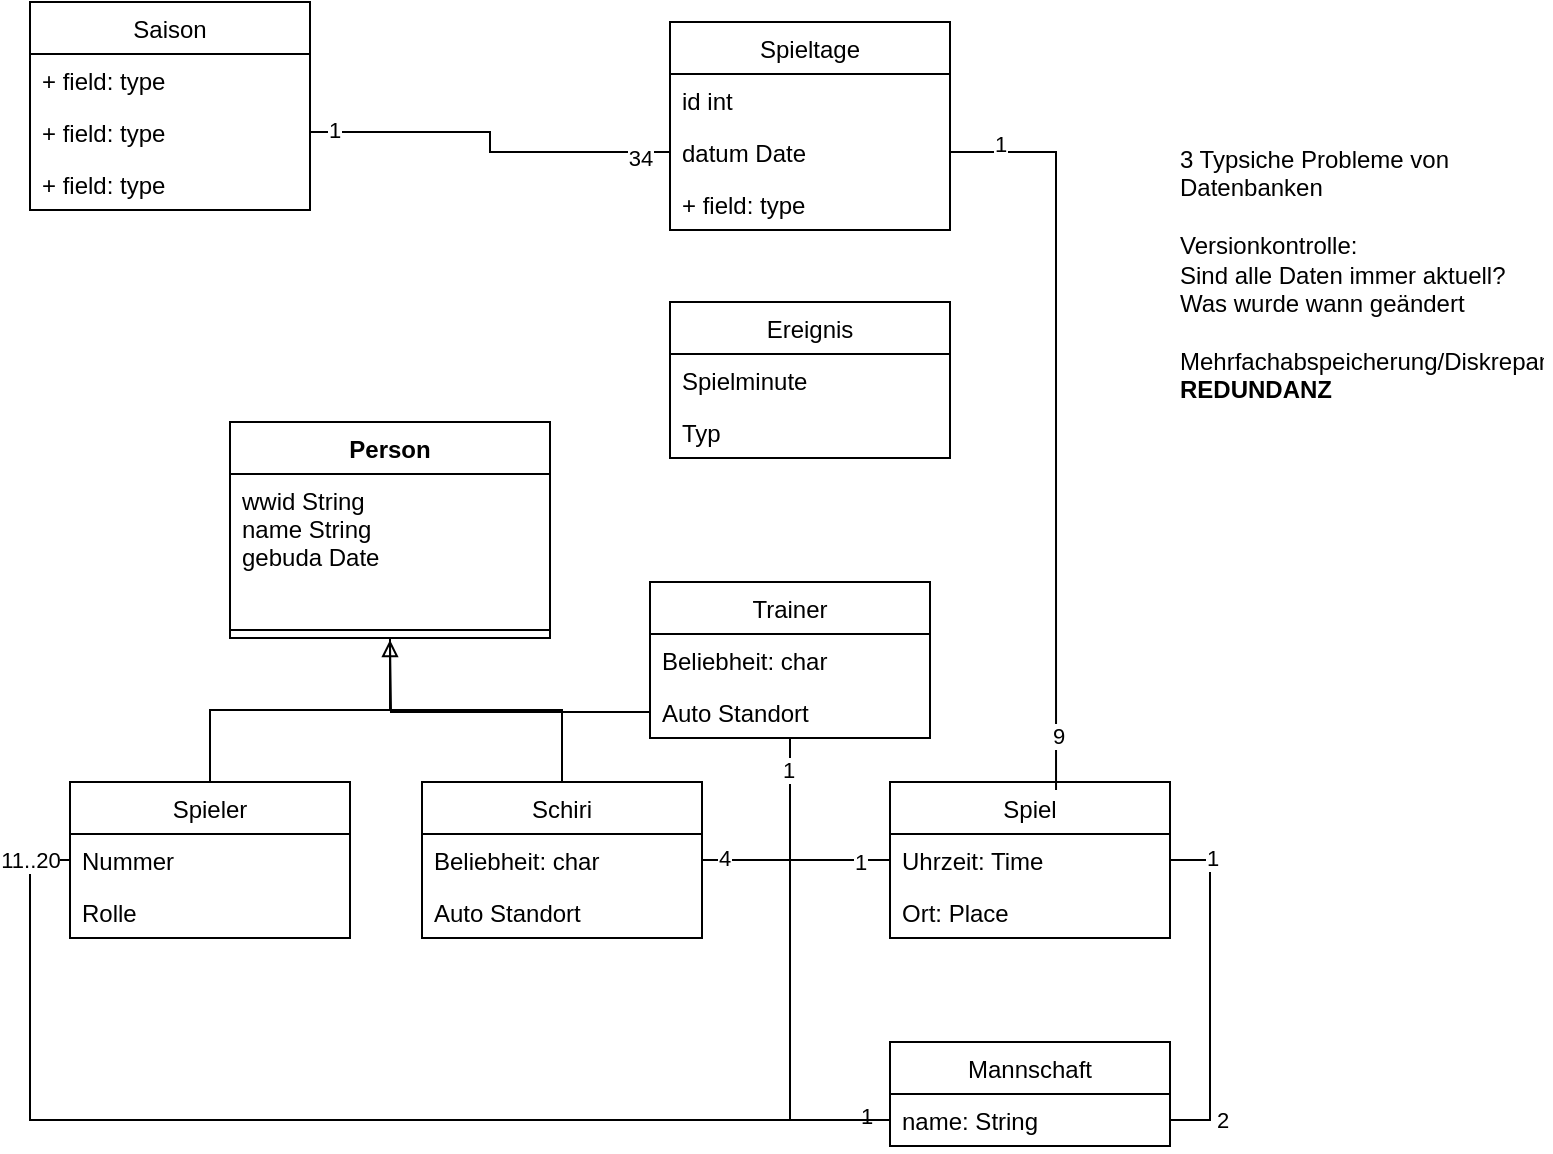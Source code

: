 <mxfile version="20.0.3" type="github">
  <diagram id="4rheyOznAyS8LiGPESLI" name="Page-1">
    <mxGraphModel dx="782" dy="764" grid="1" gridSize="10" guides="1" tooltips="1" connect="1" arrows="1" fold="1" page="1" pageScale="1" pageWidth="827" pageHeight="1169" math="0" shadow="0">
      <root>
        <mxCell id="0" />
        <mxCell id="1" parent="0" />
        <mxCell id="ZvnZ3r_ltjKPsAShnKx8-1" value="Person" style="swimlane;fontStyle=1;align=center;verticalAlign=top;childLayout=stackLayout;horizontal=1;startSize=26;horizontalStack=0;resizeParent=1;resizeParentMax=0;resizeLast=0;collapsible=1;marginBottom=0;" vertex="1" parent="1">
          <mxGeometry x="170" y="270" width="160" height="108" as="geometry" />
        </mxCell>
        <mxCell id="ZvnZ3r_ltjKPsAShnKx8-2" value="wwid String &#xa;name String &#xa;gebuda Date &#xa;" style="text;strokeColor=none;fillColor=none;align=left;verticalAlign=top;spacingLeft=4;spacingRight=4;overflow=hidden;rotatable=0;points=[[0,0.5],[1,0.5]];portConstraint=eastwest;" vertex="1" parent="ZvnZ3r_ltjKPsAShnKx8-1">
          <mxGeometry y="26" width="160" height="74" as="geometry" />
        </mxCell>
        <mxCell id="ZvnZ3r_ltjKPsAShnKx8-3" value="" style="line;strokeWidth=1;fillColor=none;align=left;verticalAlign=middle;spacingTop=-1;spacingLeft=3;spacingRight=3;rotatable=0;labelPosition=right;points=[];portConstraint=eastwest;" vertex="1" parent="ZvnZ3r_ltjKPsAShnKx8-1">
          <mxGeometry y="100" width="160" height="8" as="geometry" />
        </mxCell>
        <mxCell id="ZvnZ3r_ltjKPsAShnKx8-5" value="Saison" style="swimlane;fontStyle=0;childLayout=stackLayout;horizontal=1;startSize=26;fillColor=none;horizontalStack=0;resizeParent=1;resizeParentMax=0;resizeLast=0;collapsible=1;marginBottom=0;" vertex="1" parent="1">
          <mxGeometry x="70" y="60" width="140" height="104" as="geometry" />
        </mxCell>
        <mxCell id="ZvnZ3r_ltjKPsAShnKx8-6" value="+ field: type" style="text;strokeColor=none;fillColor=none;align=left;verticalAlign=top;spacingLeft=4;spacingRight=4;overflow=hidden;rotatable=0;points=[[0,0.5],[1,0.5]];portConstraint=eastwest;" vertex="1" parent="ZvnZ3r_ltjKPsAShnKx8-5">
          <mxGeometry y="26" width="140" height="26" as="geometry" />
        </mxCell>
        <mxCell id="ZvnZ3r_ltjKPsAShnKx8-7" value="+ field: type" style="text;strokeColor=none;fillColor=none;align=left;verticalAlign=top;spacingLeft=4;spacingRight=4;overflow=hidden;rotatable=0;points=[[0,0.5],[1,0.5]];portConstraint=eastwest;" vertex="1" parent="ZvnZ3r_ltjKPsAShnKx8-5">
          <mxGeometry y="52" width="140" height="26" as="geometry" />
        </mxCell>
        <mxCell id="ZvnZ3r_ltjKPsAShnKx8-8" value="+ field: type" style="text;strokeColor=none;fillColor=none;align=left;verticalAlign=top;spacingLeft=4;spacingRight=4;overflow=hidden;rotatable=0;points=[[0,0.5],[1,0.5]];portConstraint=eastwest;" vertex="1" parent="ZvnZ3r_ltjKPsAShnKx8-5">
          <mxGeometry y="78" width="140" height="26" as="geometry" />
        </mxCell>
        <mxCell id="ZvnZ3r_ltjKPsAShnKx8-9" value="Spieltage" style="swimlane;fontStyle=0;childLayout=stackLayout;horizontal=1;startSize=26;fillColor=none;horizontalStack=0;resizeParent=1;resizeParentMax=0;resizeLast=0;collapsible=1;marginBottom=0;" vertex="1" parent="1">
          <mxGeometry x="390" y="70" width="140" height="104" as="geometry" />
        </mxCell>
        <mxCell id="ZvnZ3r_ltjKPsAShnKx8-10" value="id int  &#xa;" style="text;strokeColor=none;fillColor=none;align=left;verticalAlign=top;spacingLeft=4;spacingRight=4;overflow=hidden;rotatable=0;points=[[0,0.5],[1,0.5]];portConstraint=eastwest;" vertex="1" parent="ZvnZ3r_ltjKPsAShnKx8-9">
          <mxGeometry y="26" width="140" height="26" as="geometry" />
        </mxCell>
        <mxCell id="ZvnZ3r_ltjKPsAShnKx8-12" value="datum Date" style="text;strokeColor=none;fillColor=none;align=left;verticalAlign=top;spacingLeft=4;spacingRight=4;overflow=hidden;rotatable=0;points=[[0,0.5],[1,0.5]];portConstraint=eastwest;" vertex="1" parent="ZvnZ3r_ltjKPsAShnKx8-9">
          <mxGeometry y="52" width="140" height="26" as="geometry" />
        </mxCell>
        <mxCell id="ZvnZ3r_ltjKPsAShnKx8-11" value="+ field: type" style="text;strokeColor=none;fillColor=none;align=left;verticalAlign=top;spacingLeft=4;spacingRight=4;overflow=hidden;rotatable=0;points=[[0,0.5],[1,0.5]];portConstraint=eastwest;" vertex="1" parent="ZvnZ3r_ltjKPsAShnKx8-9">
          <mxGeometry y="78" width="140" height="26" as="geometry" />
        </mxCell>
        <mxCell id="ZvnZ3r_ltjKPsAShnKx8-45" style="edgeStyle=orthogonalEdgeStyle;rounded=0;orthogonalLoop=1;jettySize=auto;html=1;exitX=0;exitY=0.5;exitDx=0;exitDy=0;entryX=1;entryY=0.5;entryDx=0;entryDy=0;endArrow=none;endFill=0;" edge="1" parent="1" source="ZvnZ3r_ltjKPsAShnKx8-13" target="ZvnZ3r_ltjKPsAShnKx8-30">
          <mxGeometry relative="1" as="geometry" />
        </mxCell>
        <mxCell id="ZvnZ3r_ltjKPsAShnKx8-47" value="1" style="edgeLabel;html=1;align=center;verticalAlign=middle;resizable=0;points=[];" vertex="1" connectable="0" parent="ZvnZ3r_ltjKPsAShnKx8-45">
          <mxGeometry x="-0.681" y="1" relative="1" as="geometry">
            <mxPoint as="offset" />
          </mxGeometry>
        </mxCell>
        <mxCell id="ZvnZ3r_ltjKPsAShnKx8-48" value="4" style="edgeLabel;html=1;align=center;verticalAlign=middle;resizable=0;points=[];" vertex="1" connectable="0" parent="ZvnZ3r_ltjKPsAShnKx8-45">
          <mxGeometry x="0.766" y="-1" relative="1" as="geometry">
            <mxPoint as="offset" />
          </mxGeometry>
        </mxCell>
        <mxCell id="ZvnZ3r_ltjKPsAShnKx8-13" value="Spiel" style="swimlane;fontStyle=0;childLayout=stackLayout;horizontal=1;startSize=26;fillColor=none;horizontalStack=0;resizeParent=1;resizeParentMax=0;resizeLast=0;collapsible=1;marginBottom=0;" vertex="1" parent="1">
          <mxGeometry x="500" y="450" width="140" height="78" as="geometry" />
        </mxCell>
        <mxCell id="ZvnZ3r_ltjKPsAShnKx8-14" value="Uhrzeit: Time" style="text;strokeColor=none;fillColor=none;align=left;verticalAlign=top;spacingLeft=4;spacingRight=4;overflow=hidden;rotatable=0;points=[[0,0.5],[1,0.5]];portConstraint=eastwest;" vertex="1" parent="ZvnZ3r_ltjKPsAShnKx8-13">
          <mxGeometry y="26" width="140" height="26" as="geometry" />
        </mxCell>
        <mxCell id="ZvnZ3r_ltjKPsAShnKx8-22" value="Ort: Place" style="text;strokeColor=none;fillColor=none;align=left;verticalAlign=top;spacingLeft=4;spacingRight=4;overflow=hidden;rotatable=0;points=[[0,0.5],[1,0.5]];portConstraint=eastwest;" vertex="1" parent="ZvnZ3r_ltjKPsAShnKx8-13">
          <mxGeometry y="52" width="140" height="26" as="geometry" />
        </mxCell>
        <mxCell id="ZvnZ3r_ltjKPsAShnKx8-18" value="Mannschaft" style="swimlane;fontStyle=0;childLayout=stackLayout;horizontal=1;startSize=26;fillColor=none;horizontalStack=0;resizeParent=1;resizeParentMax=0;resizeLast=0;collapsible=1;marginBottom=0;" vertex="1" parent="1">
          <mxGeometry x="500" y="580" width="140" height="52" as="geometry" />
        </mxCell>
        <mxCell id="ZvnZ3r_ltjKPsAShnKx8-21" value="name: String" style="text;strokeColor=none;fillColor=none;align=left;verticalAlign=top;spacingLeft=4;spacingRight=4;overflow=hidden;rotatable=0;points=[[0,0.5],[1,0.5]];portConstraint=eastwest;" vertex="1" parent="ZvnZ3r_ltjKPsAShnKx8-18">
          <mxGeometry y="26" width="140" height="26" as="geometry" />
        </mxCell>
        <mxCell id="ZvnZ3r_ltjKPsAShnKx8-43" style="edgeStyle=orthogonalEdgeStyle;rounded=0;orthogonalLoop=1;jettySize=auto;html=1;exitX=0.5;exitY=0;exitDx=0;exitDy=0;entryX=0.5;entryY=1;entryDx=0;entryDy=0;entryPerimeter=0;endArrow=none;endFill=0;" edge="1" parent="1" source="ZvnZ3r_ltjKPsAShnKx8-25" target="ZvnZ3r_ltjKPsAShnKx8-3">
          <mxGeometry relative="1" as="geometry" />
        </mxCell>
        <mxCell id="ZvnZ3r_ltjKPsAShnKx8-25" value="Spieler" style="swimlane;fontStyle=0;childLayout=stackLayout;horizontal=1;startSize=26;fillColor=none;horizontalStack=0;resizeParent=1;resizeParentMax=0;resizeLast=0;collapsible=1;marginBottom=0;" vertex="1" parent="1">
          <mxGeometry x="90" y="450" width="140" height="78" as="geometry" />
        </mxCell>
        <mxCell id="ZvnZ3r_ltjKPsAShnKx8-26" value="Nummer" style="text;strokeColor=none;fillColor=none;align=left;verticalAlign=top;spacingLeft=4;spacingRight=4;overflow=hidden;rotatable=0;points=[[0,0.5],[1,0.5]];portConstraint=eastwest;" vertex="1" parent="ZvnZ3r_ltjKPsAShnKx8-25">
          <mxGeometry y="26" width="140" height="26" as="geometry" />
        </mxCell>
        <mxCell id="ZvnZ3r_ltjKPsAShnKx8-37" value="Rolle" style="text;strokeColor=none;fillColor=none;align=left;verticalAlign=top;spacingLeft=4;spacingRight=4;overflow=hidden;rotatable=0;points=[[0,0.5],[1,0.5]];portConstraint=eastwest;" vertex="1" parent="ZvnZ3r_ltjKPsAShnKx8-25">
          <mxGeometry y="52" width="140" height="26" as="geometry" />
        </mxCell>
        <mxCell id="ZvnZ3r_ltjKPsAShnKx8-44" style="edgeStyle=orthogonalEdgeStyle;rounded=0;orthogonalLoop=1;jettySize=auto;html=1;exitX=0.5;exitY=0;exitDx=0;exitDy=0;entryX=0.5;entryY=1.125;entryDx=0;entryDy=0;entryPerimeter=0;endArrow=block;endFill=0;" edge="1" parent="1" source="ZvnZ3r_ltjKPsAShnKx8-29" target="ZvnZ3r_ltjKPsAShnKx8-3">
          <mxGeometry relative="1" as="geometry" />
        </mxCell>
        <mxCell id="ZvnZ3r_ltjKPsAShnKx8-29" value="Schiri" style="swimlane;fontStyle=0;childLayout=stackLayout;horizontal=1;startSize=26;fillColor=none;horizontalStack=0;resizeParent=1;resizeParentMax=0;resizeLast=0;collapsible=1;marginBottom=0;" vertex="1" parent="1">
          <mxGeometry x="266" y="450" width="140" height="78" as="geometry" />
        </mxCell>
        <mxCell id="ZvnZ3r_ltjKPsAShnKx8-30" value="Beliebheit: char&#xa;" style="text;strokeColor=none;fillColor=none;align=left;verticalAlign=top;spacingLeft=4;spacingRight=4;overflow=hidden;rotatable=0;points=[[0,0.5],[1,0.5]];portConstraint=eastwest;" vertex="1" parent="ZvnZ3r_ltjKPsAShnKx8-29">
          <mxGeometry y="26" width="140" height="26" as="geometry" />
        </mxCell>
        <mxCell id="ZvnZ3r_ltjKPsAShnKx8-38" value="Auto Standort" style="text;strokeColor=none;fillColor=none;align=left;verticalAlign=top;spacingLeft=4;spacingRight=4;overflow=hidden;rotatable=0;points=[[0,0.5],[1,0.5]];portConstraint=eastwest;" vertex="1" parent="ZvnZ3r_ltjKPsAShnKx8-29">
          <mxGeometry y="52" width="140" height="26" as="geometry" />
        </mxCell>
        <mxCell id="ZvnZ3r_ltjKPsAShnKx8-40" style="edgeStyle=orthogonalEdgeStyle;rounded=0;orthogonalLoop=1;jettySize=auto;html=1;exitX=0;exitY=0.5;exitDx=0;exitDy=0;entryX=0;entryY=0.5;entryDx=0;entryDy=0;endArrow=none;endFill=0;" edge="1" parent="1" source="ZvnZ3r_ltjKPsAShnKx8-21" target="ZvnZ3r_ltjKPsAShnKx8-26">
          <mxGeometry relative="1" as="geometry" />
        </mxCell>
        <mxCell id="ZvnZ3r_ltjKPsAShnKx8-41" value="11..20" style="edgeLabel;html=1;align=center;verticalAlign=middle;resizable=0;points=[];" vertex="1" connectable="0" parent="ZvnZ3r_ltjKPsAShnKx8-40">
          <mxGeometry x="0.931" relative="1" as="geometry">
            <mxPoint as="offset" />
          </mxGeometry>
        </mxCell>
        <mxCell id="ZvnZ3r_ltjKPsAShnKx8-42" value="1" style="edgeLabel;html=1;align=center;verticalAlign=middle;resizable=0;points=[];" vertex="1" connectable="0" parent="ZvnZ3r_ltjKPsAShnKx8-40">
          <mxGeometry x="-0.959" y="-2" relative="1" as="geometry">
            <mxPoint as="offset" />
          </mxGeometry>
        </mxCell>
        <mxCell id="ZvnZ3r_ltjKPsAShnKx8-50" style="edgeStyle=orthogonalEdgeStyle;rounded=0;orthogonalLoop=1;jettySize=auto;html=1;exitX=1;exitY=0.5;exitDx=0;exitDy=0;entryX=1;entryY=0.5;entryDx=0;entryDy=0;endArrow=none;endFill=0;" edge="1" parent="1" source="ZvnZ3r_ltjKPsAShnKx8-14" target="ZvnZ3r_ltjKPsAShnKx8-21">
          <mxGeometry relative="1" as="geometry" />
        </mxCell>
        <mxCell id="ZvnZ3r_ltjKPsAShnKx8-51" value="1" style="edgeLabel;html=1;align=center;verticalAlign=middle;resizable=0;points=[];" vertex="1" connectable="0" parent="ZvnZ3r_ltjKPsAShnKx8-50">
          <mxGeometry x="-0.765" y="1" relative="1" as="geometry">
            <mxPoint y="-1" as="offset" />
          </mxGeometry>
        </mxCell>
        <mxCell id="ZvnZ3r_ltjKPsAShnKx8-53" value="2" style="edgeLabel;html=1;align=center;verticalAlign=middle;resizable=0;points=[];" vertex="1" connectable="0" parent="ZvnZ3r_ltjKPsAShnKx8-50">
          <mxGeometry x="0.765" y="-6" relative="1" as="geometry">
            <mxPoint x="6" y="6" as="offset" />
          </mxGeometry>
        </mxCell>
        <mxCell id="ZvnZ3r_ltjKPsAShnKx8-54" style="edgeStyle=orthogonalEdgeStyle;rounded=0;orthogonalLoop=1;jettySize=auto;html=1;exitX=1;exitY=0.5;exitDx=0;exitDy=0;entryX=0.593;entryY=0.051;entryDx=0;entryDy=0;entryPerimeter=0;endArrow=none;endFill=0;" edge="1" parent="1" source="ZvnZ3r_ltjKPsAShnKx8-12" target="ZvnZ3r_ltjKPsAShnKx8-13">
          <mxGeometry relative="1" as="geometry" />
        </mxCell>
        <mxCell id="ZvnZ3r_ltjKPsAShnKx8-55" value="1" style="edgeLabel;html=1;align=center;verticalAlign=middle;resizable=0;points=[];" vertex="1" connectable="0" parent="ZvnZ3r_ltjKPsAShnKx8-54">
          <mxGeometry x="-0.865" y="3" relative="1" as="geometry">
            <mxPoint y="-1" as="offset" />
          </mxGeometry>
        </mxCell>
        <mxCell id="ZvnZ3r_ltjKPsAShnKx8-56" value="9" style="edgeLabel;html=1;align=center;verticalAlign=middle;resizable=0;points=[];" vertex="1" connectable="0" parent="ZvnZ3r_ltjKPsAShnKx8-54">
          <mxGeometry x="0.852" y="1" relative="1" as="geometry">
            <mxPoint as="offset" />
          </mxGeometry>
        </mxCell>
        <mxCell id="ZvnZ3r_ltjKPsAShnKx8-58" style="edgeStyle=orthogonalEdgeStyle;rounded=0;orthogonalLoop=1;jettySize=auto;html=1;exitX=1;exitY=0.5;exitDx=0;exitDy=0;entryX=0;entryY=0.5;entryDx=0;entryDy=0;endArrow=none;endFill=0;" edge="1" parent="1" source="ZvnZ3r_ltjKPsAShnKx8-7" target="ZvnZ3r_ltjKPsAShnKx8-12">
          <mxGeometry relative="1" as="geometry" />
        </mxCell>
        <mxCell id="ZvnZ3r_ltjKPsAShnKx8-59" value="1" style="edgeLabel;html=1;align=center;verticalAlign=middle;resizable=0;points=[];" vertex="1" connectable="0" parent="ZvnZ3r_ltjKPsAShnKx8-58">
          <mxGeometry x="-0.874" y="1" relative="1" as="geometry">
            <mxPoint as="offset" />
          </mxGeometry>
        </mxCell>
        <mxCell id="ZvnZ3r_ltjKPsAShnKx8-60" value="34" style="edgeLabel;html=1;align=center;verticalAlign=middle;resizable=0;points=[];" vertex="1" connectable="0" parent="ZvnZ3r_ltjKPsAShnKx8-58">
          <mxGeometry x="0.842" y="-3" relative="1" as="geometry">
            <mxPoint as="offset" />
          </mxGeometry>
        </mxCell>
        <mxCell id="ZvnZ3r_ltjKPsAShnKx8-61" value="Ereignis " style="swimlane;fontStyle=0;childLayout=stackLayout;horizontal=1;startSize=26;fillColor=none;horizontalStack=0;resizeParent=1;resizeParentMax=0;resizeLast=0;collapsible=1;marginBottom=0;" vertex="1" parent="1">
          <mxGeometry x="390" y="210" width="140" height="78" as="geometry" />
        </mxCell>
        <mxCell id="ZvnZ3r_ltjKPsAShnKx8-62" value="Spielminute" style="text;strokeColor=none;fillColor=none;align=left;verticalAlign=top;spacingLeft=4;spacingRight=4;overflow=hidden;rotatable=0;points=[[0,0.5],[1,0.5]];portConstraint=eastwest;" vertex="1" parent="ZvnZ3r_ltjKPsAShnKx8-61">
          <mxGeometry y="26" width="140" height="26" as="geometry" />
        </mxCell>
        <mxCell id="ZvnZ3r_ltjKPsAShnKx8-63" value="Typ" style="text;strokeColor=none;fillColor=none;align=left;verticalAlign=top;spacingLeft=4;spacingRight=4;overflow=hidden;rotatable=0;points=[[0,0.5],[1,0.5]];portConstraint=eastwest;" vertex="1" parent="ZvnZ3r_ltjKPsAShnKx8-61">
          <mxGeometry y="52" width="140" height="26" as="geometry" />
        </mxCell>
        <mxCell id="ZvnZ3r_ltjKPsAShnKx8-73" style="edgeStyle=orthogonalEdgeStyle;rounded=0;orthogonalLoop=1;jettySize=auto;html=1;exitX=0.5;exitY=1;exitDx=0;exitDy=0;entryX=0;entryY=0.5;entryDx=0;entryDy=0;endArrow=none;endFill=0;" edge="1" parent="1" source="ZvnZ3r_ltjKPsAShnKx8-69" target="ZvnZ3r_ltjKPsAShnKx8-21">
          <mxGeometry relative="1" as="geometry" />
        </mxCell>
        <mxCell id="ZvnZ3r_ltjKPsAShnKx8-74" value="1" style="edgeLabel;html=1;align=center;verticalAlign=middle;resizable=0;points=[];" vertex="1" connectable="0" parent="ZvnZ3r_ltjKPsAShnKx8-73">
          <mxGeometry x="-0.867" y="-1" relative="1" as="geometry">
            <mxPoint as="offset" />
          </mxGeometry>
        </mxCell>
        <mxCell id="ZvnZ3r_ltjKPsAShnKx8-69" value="Trainer" style="swimlane;fontStyle=0;childLayout=stackLayout;horizontal=1;startSize=26;fillColor=none;horizontalStack=0;resizeParent=1;resizeParentMax=0;resizeLast=0;collapsible=1;marginBottom=0;" vertex="1" parent="1">
          <mxGeometry x="380" y="350" width="140" height="78" as="geometry" />
        </mxCell>
        <mxCell id="ZvnZ3r_ltjKPsAShnKx8-70" value="Beliebheit: char&#xa;" style="text;strokeColor=none;fillColor=none;align=left;verticalAlign=top;spacingLeft=4;spacingRight=4;overflow=hidden;rotatable=0;points=[[0,0.5],[1,0.5]];portConstraint=eastwest;" vertex="1" parent="ZvnZ3r_ltjKPsAShnKx8-69">
          <mxGeometry y="26" width="140" height="26" as="geometry" />
        </mxCell>
        <mxCell id="ZvnZ3r_ltjKPsAShnKx8-71" value="Auto Standort" style="text;strokeColor=none;fillColor=none;align=left;verticalAlign=top;spacingLeft=4;spacingRight=4;overflow=hidden;rotatable=0;points=[[0,0.5],[1,0.5]];portConstraint=eastwest;" vertex="1" parent="ZvnZ3r_ltjKPsAShnKx8-69">
          <mxGeometry y="52" width="140" height="26" as="geometry" />
        </mxCell>
        <mxCell id="ZvnZ3r_ltjKPsAShnKx8-72" style="edgeStyle=orthogonalEdgeStyle;rounded=0;orthogonalLoop=1;jettySize=auto;html=1;exitX=0;exitY=0.5;exitDx=0;exitDy=0;endArrow=none;endFill=0;" edge="1" parent="1" source="ZvnZ3r_ltjKPsAShnKx8-71">
          <mxGeometry relative="1" as="geometry">
            <mxPoint x="250" y="380" as="targetPoint" />
          </mxGeometry>
        </mxCell>
        <mxCell id="ZvnZ3r_ltjKPsAShnKx8-75" value="&lt;div&gt;3 Typsiche Probleme von Datenbanken&lt;/div&gt;&lt;div&gt;&lt;br&gt;&lt;/div&gt;&lt;div&gt;Versionkontrolle: &lt;br&gt;&lt;/div&gt;&lt;div&gt;Sind alle Daten immer aktuell? &lt;br&gt;&lt;/div&gt;&lt;div&gt;Was wurde wann geändert &lt;br&gt;&lt;/div&gt;&lt;div&gt;&lt;br&gt;&lt;/div&gt;&lt;div&gt;Mehrfachabspeicherung/Diskrepanzen&lt;/div&gt;&lt;div&gt;&lt;b&gt;REDUNDANZ&amp;nbsp; &lt;/b&gt;&lt;br&gt;&lt;/div&gt;&lt;div&gt;Daten können mehrmals an verschiedenen stellen abgespeichert werden, es ist nicht einfach, sicherzustellen, dass immer an allen stellen daten akutalisiert werden, deshalb kann es zu diskrepanzen kommen &lt;br&gt;&lt;/div&gt;&lt;div&gt;&lt;br&gt;&lt;/div&gt;&lt;div&gt;&lt;br&gt;&lt;/div&gt;" style="text;html=1;strokeColor=none;fillColor=none;spacing=5;spacingTop=-20;whiteSpace=wrap;overflow=hidden;rounded=0;" vertex="1" parent="1">
          <mxGeometry x="640" y="142" width="190" height="120" as="geometry" />
        </mxCell>
      </root>
    </mxGraphModel>
  </diagram>
</mxfile>
